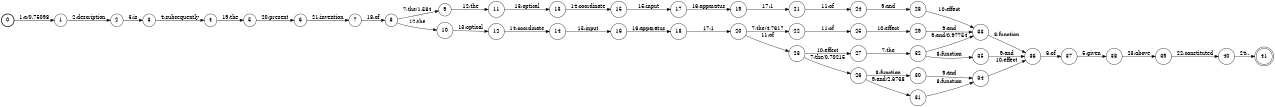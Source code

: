 digraph FST {
rankdir = LR;
size = "8.5,11";
label = "";
center = 1;
orientation = Portrait;
ranksep = "0.4";
nodesep = "0.25";
0 [label = "0", shape = circle, style = bold, fontsize = 14]
	0 -> 1 [label = "1:a/0.75098", fontsize = 14];
1 [label = "1", shape = circle, style = solid, fontsize = 14]
	1 -> 2 [label = "2:description", fontsize = 14];
2 [label = "2", shape = circle, style = solid, fontsize = 14]
	2 -> 3 [label = "3:is", fontsize = 14];
3 [label = "3", shape = circle, style = solid, fontsize = 14]
	3 -> 4 [label = "4:subsequently", fontsize = 14];
4 [label = "4", shape = circle, style = solid, fontsize = 14]
	4 -> 5 [label = "19:the", fontsize = 14];
5 [label = "5", shape = circle, style = solid, fontsize = 14]
	5 -> 6 [label = "20:present", fontsize = 14];
6 [label = "6", shape = circle, style = solid, fontsize = 14]
	6 -> 7 [label = "21:invention", fontsize = 14];
7 [label = "7", shape = circle, style = solid, fontsize = 14]
	7 -> 8 [label = "18:of", fontsize = 14];
8 [label = "8", shape = circle, style = solid, fontsize = 14]
	8 -> 9 [label = "7:the/1.584", fontsize = 14];
	8 -> 10 [label = "12:the", fontsize = 14];
9 [label = "9", shape = circle, style = solid, fontsize = 14]
	9 -> 11 [label = "12:the", fontsize = 14];
10 [label = "10", shape = circle, style = solid, fontsize = 14]
	10 -> 12 [label = "13:optical", fontsize = 14];
11 [label = "11", shape = circle, style = solid, fontsize = 14]
	11 -> 13 [label = "13:optical", fontsize = 14];
12 [label = "12", shape = circle, style = solid, fontsize = 14]
	12 -> 14 [label = "14:coordinate", fontsize = 14];
13 [label = "13", shape = circle, style = solid, fontsize = 14]
	13 -> 15 [label = "14:coordinate", fontsize = 14];
14 [label = "14", shape = circle, style = solid, fontsize = 14]
	14 -> 16 [label = "15:input", fontsize = 14];
15 [label = "15", shape = circle, style = solid, fontsize = 14]
	15 -> 17 [label = "15:input", fontsize = 14];
16 [label = "16", shape = circle, style = solid, fontsize = 14]
	16 -> 18 [label = "16:apparatus", fontsize = 14];
17 [label = "17", shape = circle, style = solid, fontsize = 14]
	17 -> 19 [label = "16:apparatus", fontsize = 14];
18 [label = "18", shape = circle, style = solid, fontsize = 14]
	18 -> 20 [label = "17:1", fontsize = 14];
19 [label = "19", shape = circle, style = solid, fontsize = 14]
	19 -> 21 [label = "17:1", fontsize = 14];
20 [label = "20", shape = circle, style = solid, fontsize = 14]
	20 -> 23 [label = "11:of", fontsize = 14];
	20 -> 22 [label = "7:the/4.7617", fontsize = 14];
21 [label = "21", shape = circle, style = solid, fontsize = 14]
	21 -> 24 [label = "11:of", fontsize = 14];
22 [label = "22", shape = circle, style = solid, fontsize = 14]
	22 -> 25 [label = "11:of", fontsize = 14];
23 [label = "23", shape = circle, style = solid, fontsize = 14]
	23 -> 27 [label = "10:effect", fontsize = 14];
	23 -> 26 [label = "7:the/0.70215", fontsize = 14];
24 [label = "24", shape = circle, style = solid, fontsize = 14]
	24 -> 28 [label = "9:and", fontsize = 14];
25 [label = "25", shape = circle, style = solid, fontsize = 14]
	25 -> 29 [label = "10:effect", fontsize = 14];
26 [label = "26", shape = circle, style = solid, fontsize = 14]
	26 -> 30 [label = "8:function", fontsize = 14];
	26 -> 31 [label = "9:and/2.6738", fontsize = 14];
27 [label = "27", shape = circle, style = solid, fontsize = 14]
	27 -> 32 [label = "7:the", fontsize = 14];
28 [label = "28", shape = circle, style = solid, fontsize = 14]
	28 -> 33 [label = "10:effect", fontsize = 14];
29 [label = "29", shape = circle, style = solid, fontsize = 14]
	29 -> 33 [label = "9:and", fontsize = 14];
30 [label = "30", shape = circle, style = solid, fontsize = 14]
	30 -> 34 [label = "9:and", fontsize = 14];
31 [label = "31", shape = circle, style = solid, fontsize = 14]
	31 -> 34 [label = "8:function", fontsize = 14];
32 [label = "32", shape = circle, style = solid, fontsize = 14]
	32 -> 35 [label = "8:function", fontsize = 14];
	32 -> 33 [label = "9:and/0.97754", fontsize = 14];
33 [label = "33", shape = circle, style = solid, fontsize = 14]
	33 -> 36 [label = "8:function", fontsize = 14];
34 [label = "34", shape = circle, style = solid, fontsize = 14]
	34 -> 36 [label = "10:effect", fontsize = 14];
35 [label = "35", shape = circle, style = solid, fontsize = 14]
	35 -> 36 [label = "9:and", fontsize = 14];
36 [label = "36", shape = circle, style = solid, fontsize = 14]
	36 -> 37 [label = "6:of", fontsize = 14];
37 [label = "37", shape = circle, style = solid, fontsize = 14]
	37 -> 38 [label = "5:given", fontsize = 14];
38 [label = "38", shape = circle, style = solid, fontsize = 14]
	38 -> 39 [label = "23:above", fontsize = 14];
39 [label = "39", shape = circle, style = solid, fontsize = 14]
	39 -> 40 [label = "22:constituted", fontsize = 14];
40 [label = "40", shape = circle, style = solid, fontsize = 14]
	40 -> 41 [label = "24:.", fontsize = 14];
41 [label = "41", shape = doublecircle, style = solid, fontsize = 14]
}
